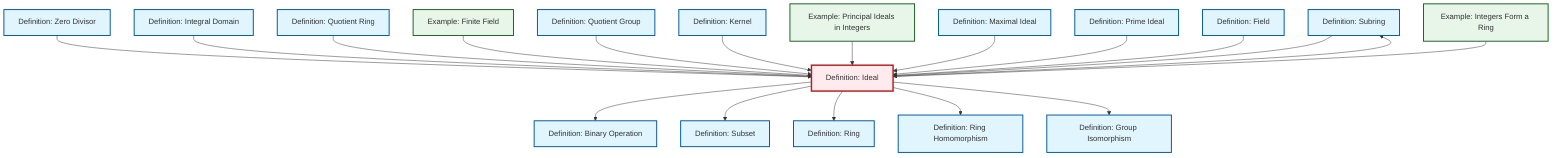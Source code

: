 graph TD
    classDef definition fill:#e1f5fe,stroke:#01579b,stroke-width:2px
    classDef theorem fill:#f3e5f5,stroke:#4a148c,stroke-width:2px
    classDef axiom fill:#fff3e0,stroke:#e65100,stroke-width:2px
    classDef example fill:#e8f5e9,stroke:#1b5e20,stroke-width:2px
    classDef current fill:#ffebee,stroke:#b71c1c,stroke-width:3px
    def-ring-homomorphism["Definition: Ring Homomorphism"]:::definition
    def-subring["Definition: Subring"]:::definition
    def-binary-operation["Definition: Binary Operation"]:::definition
    ex-finite-field["Example: Finite Field"]:::example
    def-field["Definition: Field"]:::definition
    def-ideal["Definition: Ideal"]:::definition
    def-maximal-ideal["Definition: Maximal Ideal"]:::definition
    def-zero-divisor["Definition: Zero Divisor"]:::definition
    def-integral-domain["Definition: Integral Domain"]:::definition
    def-ring["Definition: Ring"]:::definition
    def-isomorphism["Definition: Group Isomorphism"]:::definition
    def-quotient-ring["Definition: Quotient Ring"]:::definition
    def-kernel["Definition: Kernel"]:::definition
    ex-integers-ring["Example: Integers Form a Ring"]:::example
    def-subset["Definition: Subset"]:::definition
    def-prime-ideal["Definition: Prime Ideal"]:::definition
    def-quotient-group["Definition: Quotient Group"]:::definition
    ex-principal-ideal["Example: Principal Ideals in Integers"]:::example
    def-ideal --> def-binary-operation
    def-zero-divisor --> def-ideal
    def-integral-domain --> def-ideal
    def-quotient-ring --> def-ideal
    ex-finite-field --> def-ideal
    def-quotient-group --> def-ideal
    def-ideal --> def-subset
    def-ideal --> def-subring
    def-kernel --> def-ideal
    def-ideal --> def-ring
    ex-principal-ideal --> def-ideal
    def-ideal --> def-ring-homomorphism
    def-maximal-ideal --> def-ideal
    def-ideal --> def-isomorphism
    def-prime-ideal --> def-ideal
    def-subring --> def-ideal
    def-field --> def-ideal
    ex-integers-ring --> def-ideal
    class def-ideal current